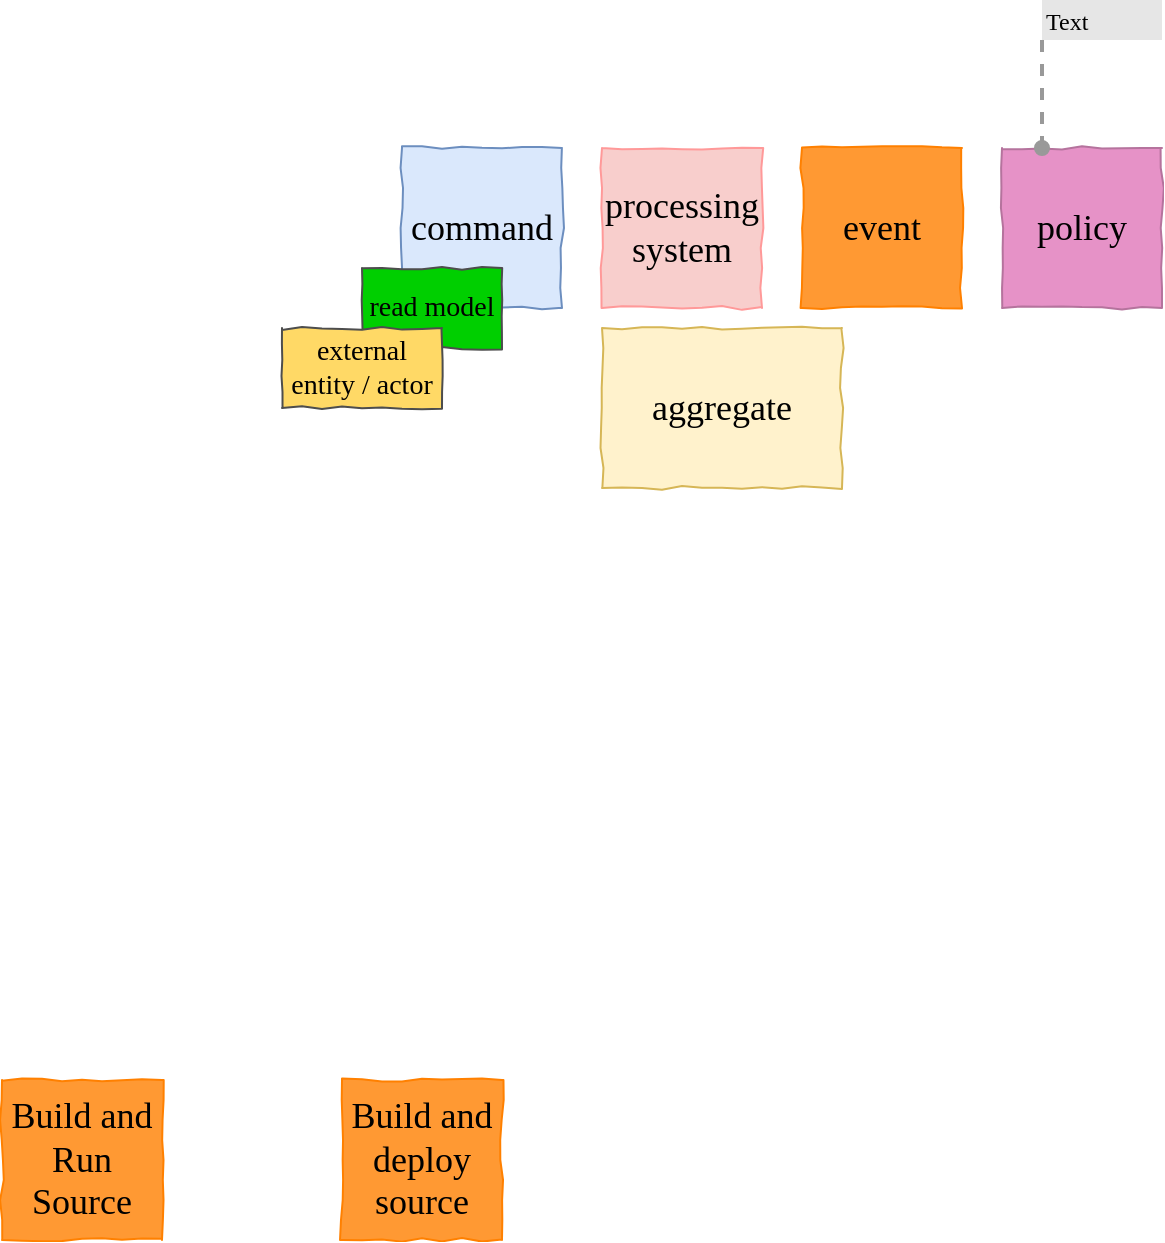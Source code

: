 <mxfile version="21.2.1" type="device">
  <diagram name="Page-1" id="VHzIzA1Fzes3NZdCMBiO">
    <mxGraphModel dx="785" dy="547" grid="1" gridSize="10" guides="1" tooltips="1" connect="1" arrows="1" fold="1" page="1" pageScale="1" pageWidth="827" pageHeight="1169" math="0" shadow="0">
      <root>
        <mxCell id="0" />
        <mxCell id="1" parent="0" />
        <mxCell id="6-cEsbSgUN87VOkoxoCq-1" value="command" style="whiteSpace=wrap;aspect=fixed;fillColor=#dae8fc;strokeColor=#6c8ebf;sketch=1;shadow=0;rounded=0;sketchStyle=comic;fontFamily=Shadows Into Light;fontSize=18;fontStyle=0" vertex="1" parent="1">
          <mxGeometry x="250" y="374" width="80" height="80" as="geometry" />
        </mxCell>
        <mxCell id="6-cEsbSgUN87VOkoxoCq-2" value="processing system" style="whiteSpace=wrap;aspect=fixed;fillColor=#F8CECC;strokeColor=#FF9999;sketch=1;shadow=0;rounded=0;sketchStyle=comic;fontFamily=Shadows Into Light;fontSize=18;" vertex="1" parent="1">
          <mxGeometry x="350" y="374" width="80" height="80" as="geometry" />
        </mxCell>
        <mxCell id="6-cEsbSgUN87VOkoxoCq-3" value="event" style="whiteSpace=wrap;aspect=fixed;fillColor=#FF9933;strokeColor=#FF8000;sketch=1;shadow=0;rounded=0;sketchStyle=comic;fontFamily=Shadows Into Light;fontSize=18;" vertex="1" parent="1">
          <mxGeometry x="450" y="374" width="80" height="80" as="geometry" />
        </mxCell>
        <mxCell id="6-cEsbSgUN87VOkoxoCq-4" value="policy" style="whiteSpace=wrap;aspect=fixed;fillColor=#E692C7;strokeColor=#B5739D;sketch=1;shadow=0;rounded=0;sketchStyle=comic;fontFamily=Shadows Into Light;fontSize=18;fontStyle=0" vertex="1" parent="1">
          <mxGeometry x="550" y="374" width="80" height="80" as="geometry" />
        </mxCell>
        <mxCell id="6-cEsbSgUN87VOkoxoCq-5" value="aggregate" style="whiteSpace=wrap;fillColor=#fff2cc;strokeColor=#d6b656;aspect=fixed;sketch=1;shadow=0;rounded=0;sketchStyle=comic;fontFamily=Shadows Into Light;fontSize=18;" vertex="1" parent="1">
          <mxGeometry x="350" y="464" width="120" height="80" as="geometry" />
        </mxCell>
        <mxCell id="6-cEsbSgUN87VOkoxoCq-6" value="read model" style="whiteSpace=wrap;fillColor=#00CF00;strokeColor=#4D4D4D;sketch=1;shadow=0;rounded=0;sketchStyle=comic;fontFamily=Shadows Into Light;fontSize=14;" vertex="1" parent="1">
          <mxGeometry x="230" y="434" width="70" height="40" as="geometry" />
        </mxCell>
        <mxCell id="6-cEsbSgUN87VOkoxoCq-7" value="external entity / actor" style="whiteSpace=wrap;fillColor=#FFD966;strokeColor=#4D4D4D;sketch=1;shadow=0;rounded=0;sketchStyle=comic;fontFamily=Shadows Into Light;fontSize=14;" vertex="1" parent="1">
          <mxGeometry x="190" y="464" width="80" height="40" as="geometry" />
        </mxCell>
        <mxCell id="6-cEsbSgUN87VOkoxoCq-8" value="" style="endArrow=oval;dashed=1;html=1;rounded=0;fontFamily=Shadows Into Light;fontSize=14;strokeColor=#999999;strokeWidth=2;endFill=1;exitX=0;exitY=1;exitDx=0;exitDy=0;" edge="1" source="6-cEsbSgUN87VOkoxoCq-9" parent="1">
          <mxGeometry width="50" height="50" relative="1" as="geometry">
            <mxPoint x="210" y="24" as="sourcePoint" />
            <mxPoint x="570.0" y="374" as="targetPoint" />
          </mxGeometry>
        </mxCell>
        <mxCell id="6-cEsbSgUN87VOkoxoCq-9" value="Text" style="text;html=1;strokeColor=none;fillColor=#E6E6E6;align=left;verticalAlign=bottom;whiteSpace=wrap;rounded=0;fontFamily=Shadows Into Light;fontSize=12;labelPosition=center;verticalLabelPosition=middle;" vertex="1" parent="1">
          <mxGeometry x="570" y="300" width="60" height="20" as="geometry" />
        </mxCell>
        <mxCell id="6-cEsbSgUN87VOkoxoCq-10" value="Build and Run Source" style="whiteSpace=wrap;aspect=fixed;fillColor=#FF9933;strokeColor=#FF8000;sketch=1;shadow=0;rounded=0;sketchStyle=comic;fontFamily=Shadows Into Light;fontSize=18;" vertex="1" parent="1">
          <mxGeometry x="50" y="840" width="80" height="80" as="geometry" />
        </mxCell>
        <mxCell id="6-cEsbSgUN87VOkoxoCq-11" value="Build and deploy source" style="whiteSpace=wrap;aspect=fixed;fillColor=#FF9933;strokeColor=#FF8000;sketch=1;shadow=0;rounded=0;sketchStyle=comic;fontFamily=Shadows Into Light;fontSize=18;" vertex="1" parent="1">
          <mxGeometry x="220" y="840" width="80" height="80" as="geometry" />
        </mxCell>
      </root>
    </mxGraphModel>
  </diagram>
</mxfile>
